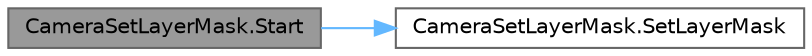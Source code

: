 digraph "CameraSetLayerMask.Start"
{
 // LATEX_PDF_SIZE
  bgcolor="transparent";
  edge [fontname=Helvetica,fontsize=10,labelfontname=Helvetica,labelfontsize=10];
  node [fontname=Helvetica,fontsize=10,shape=box,height=0.2,width=0.4];
  rankdir="LR";
  Node1 [id="Node000001",label="CameraSetLayerMask.Start",height=0.2,width=0.4,color="gray40", fillcolor="grey60", style="filled", fontcolor="black",tooltip=" "];
  Node1 -> Node2 [id="edge1_Node000001_Node000002",color="steelblue1",style="solid",tooltip=" "];
  Node2 [id="Node000002",label="CameraSetLayerMask.SetLayerMask",height=0.2,width=0.4,color="grey40", fillcolor="white", style="filled",URL="$class_camera_set_layer_mask.html#a59dc6e8a2fa7fbc889f89ba4b2e39dd9",tooltip=" "];
}
